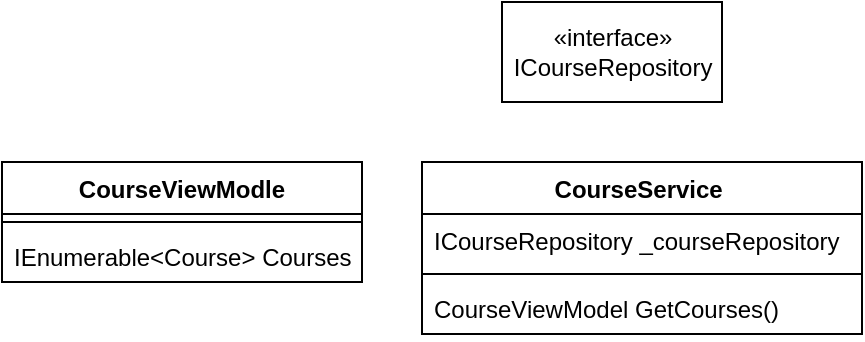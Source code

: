 <mxfile version="14.2.9" type="device"><diagram id="2x-GszG0obhNsfiNnEI6" name="Page-1"><mxGraphModel dx="2062" dy="1122" grid="1" gridSize="10" guides="1" tooltips="1" connect="1" arrows="1" fold="1" page="1" pageScale="1" pageWidth="850" pageHeight="1100" math="0" shadow="0"><root><mxCell id="0"/><mxCell id="1" parent="0"/><mxCell id="svynD4YHGzha0a8Ynf2h-3" value="CourseViewModle" style="swimlane;fontStyle=1;align=center;verticalAlign=top;childLayout=stackLayout;horizontal=1;startSize=26;horizontalStack=0;resizeParent=1;resizeParentMax=0;resizeLast=0;collapsible=1;marginBottom=0;" vertex="1" parent="1"><mxGeometry x="30" y="100" width="180" height="60" as="geometry"/></mxCell><mxCell id="svynD4YHGzha0a8Ynf2h-5" value="" style="line;strokeWidth=1;fillColor=none;align=left;verticalAlign=middle;spacingTop=-1;spacingLeft=3;spacingRight=3;rotatable=0;labelPosition=right;points=[];portConstraint=eastwest;" vertex="1" parent="svynD4YHGzha0a8Ynf2h-3"><mxGeometry y="26" width="180" height="8" as="geometry"/></mxCell><mxCell id="svynD4YHGzha0a8Ynf2h-6" value="IEnumerable&lt;Course&gt; Courses" style="text;strokeColor=none;fillColor=none;align=left;verticalAlign=top;spacingLeft=4;spacingRight=4;overflow=hidden;rotatable=0;points=[[0,0.5],[1,0.5]];portConstraint=eastwest;" vertex="1" parent="svynD4YHGzha0a8Ynf2h-3"><mxGeometry y="34" width="180" height="26" as="geometry"/></mxCell><mxCell id="svynD4YHGzha0a8Ynf2h-7" value="CourseService " style="swimlane;fontStyle=1;align=center;verticalAlign=top;childLayout=stackLayout;horizontal=1;startSize=26;horizontalStack=0;resizeParent=1;resizeParentMax=0;resizeLast=0;collapsible=1;marginBottom=0;" vertex="1" parent="1"><mxGeometry x="240" y="100" width="220" height="86" as="geometry"/></mxCell><mxCell id="svynD4YHGzha0a8Ynf2h-8" value="ICourseRepository _courseRepository" style="text;strokeColor=none;fillColor=none;align=left;verticalAlign=top;spacingLeft=4;spacingRight=4;overflow=hidden;rotatable=0;points=[[0,0.5],[1,0.5]];portConstraint=eastwest;" vertex="1" parent="svynD4YHGzha0a8Ynf2h-7"><mxGeometry y="26" width="220" height="26" as="geometry"/></mxCell><mxCell id="svynD4YHGzha0a8Ynf2h-9" value="" style="line;strokeWidth=1;fillColor=none;align=left;verticalAlign=middle;spacingTop=-1;spacingLeft=3;spacingRight=3;rotatable=0;labelPosition=right;points=[];portConstraint=eastwest;" vertex="1" parent="svynD4YHGzha0a8Ynf2h-7"><mxGeometry y="52" width="220" height="8" as="geometry"/></mxCell><mxCell id="svynD4YHGzha0a8Ynf2h-10" value="CourseViewModel GetCourses()" style="text;strokeColor=none;fillColor=none;align=left;verticalAlign=top;spacingLeft=4;spacingRight=4;overflow=hidden;rotatable=0;points=[[0,0.5],[1,0.5]];portConstraint=eastwest;" vertex="1" parent="svynD4YHGzha0a8Ynf2h-7"><mxGeometry y="60" width="220" height="26" as="geometry"/></mxCell><mxCell id="svynD4YHGzha0a8Ynf2h-11" value="«interface»&lt;br&gt;&lt;span style=&quot;text-align: left&quot;&gt;ICourseRepository&lt;/span&gt;" style="html=1;" vertex="1" parent="1"><mxGeometry x="280" y="20" width="110" height="50" as="geometry"/></mxCell></root></mxGraphModel></diagram></mxfile>